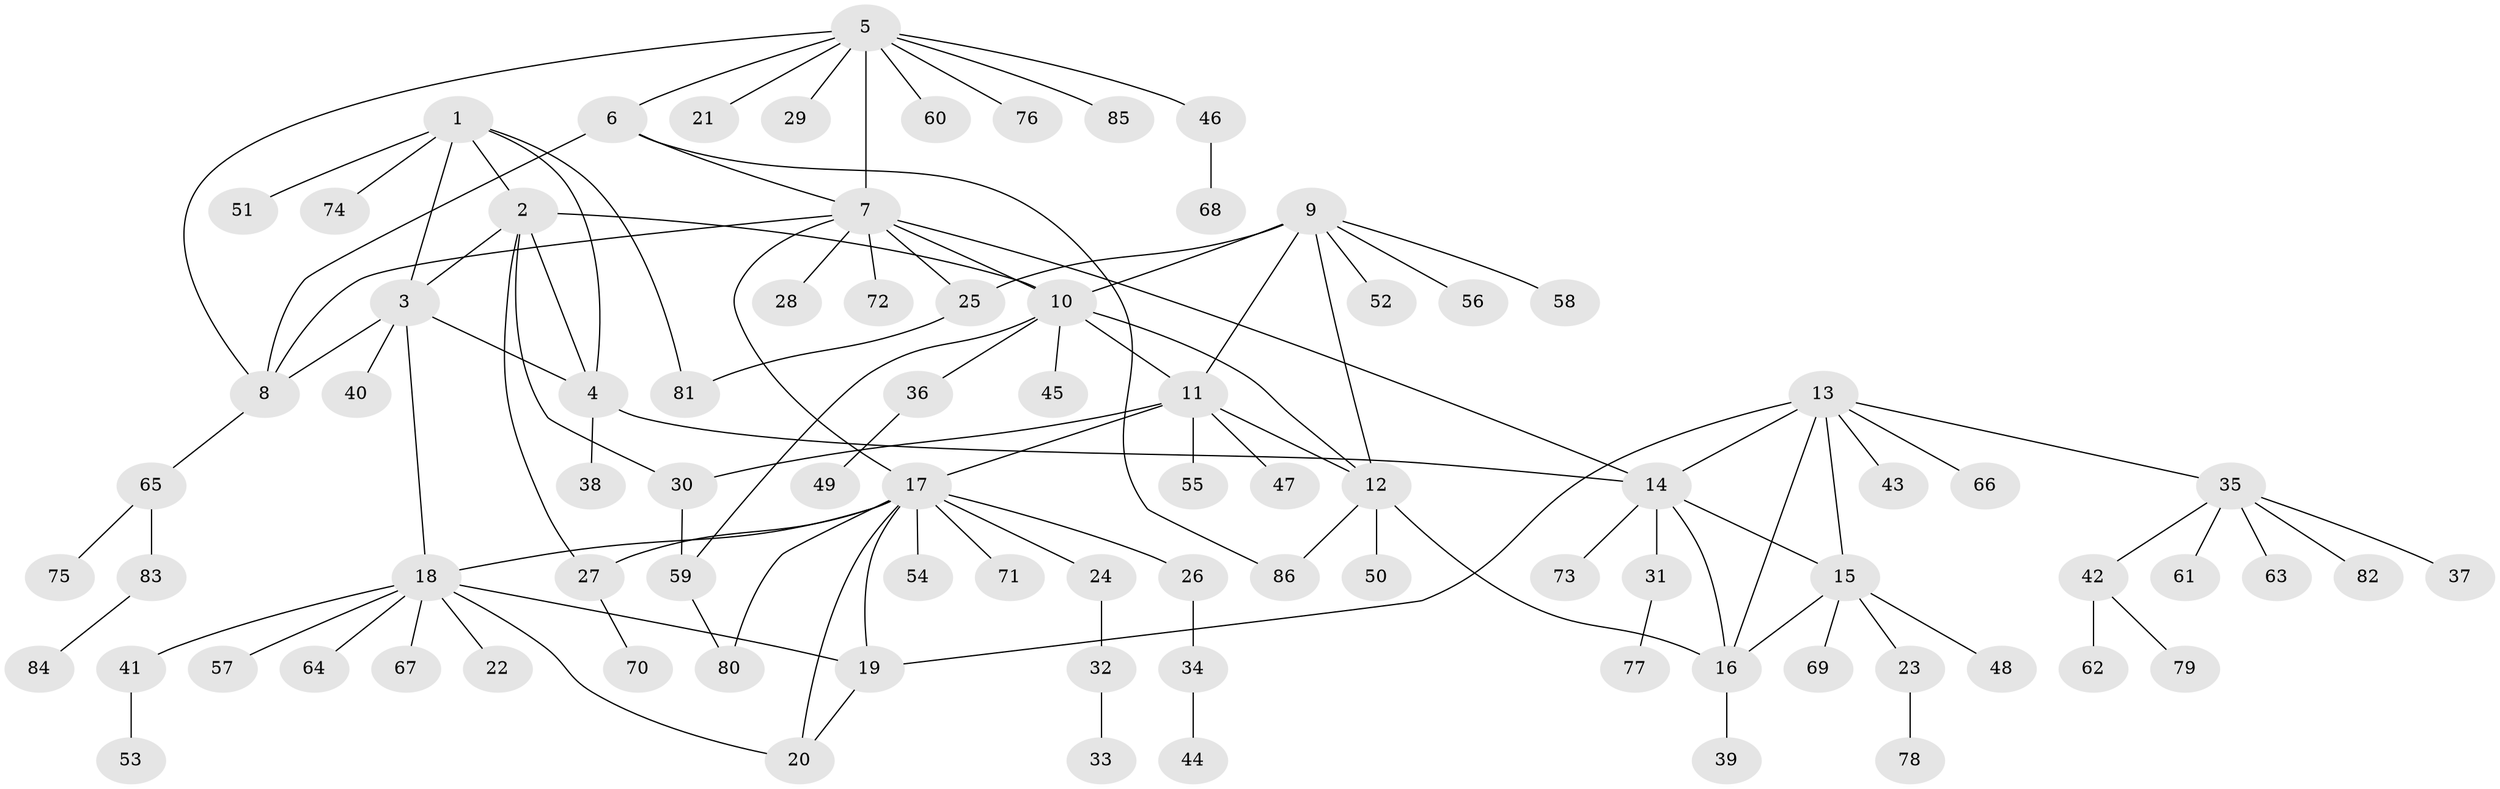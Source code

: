 // coarse degree distribution, {7: 0.01639344262295082, 5: 0.06557377049180328, 8: 0.06557377049180328, 4: 0.03278688524590164, 10: 0.03278688524590164, 6: 0.03278688524590164, 9: 0.01639344262295082, 3: 0.06557377049180328, 1: 0.5901639344262295, 2: 0.08196721311475409}
// Generated by graph-tools (version 1.1) at 2025/42/03/06/25 10:42:14]
// undirected, 86 vertices, 113 edges
graph export_dot {
graph [start="1"]
  node [color=gray90,style=filled];
  1;
  2;
  3;
  4;
  5;
  6;
  7;
  8;
  9;
  10;
  11;
  12;
  13;
  14;
  15;
  16;
  17;
  18;
  19;
  20;
  21;
  22;
  23;
  24;
  25;
  26;
  27;
  28;
  29;
  30;
  31;
  32;
  33;
  34;
  35;
  36;
  37;
  38;
  39;
  40;
  41;
  42;
  43;
  44;
  45;
  46;
  47;
  48;
  49;
  50;
  51;
  52;
  53;
  54;
  55;
  56;
  57;
  58;
  59;
  60;
  61;
  62;
  63;
  64;
  65;
  66;
  67;
  68;
  69;
  70;
  71;
  72;
  73;
  74;
  75;
  76;
  77;
  78;
  79;
  80;
  81;
  82;
  83;
  84;
  85;
  86;
  1 -- 2;
  1 -- 3;
  1 -- 4;
  1 -- 51;
  1 -- 74;
  1 -- 81;
  2 -- 3;
  2 -- 4;
  2 -- 10;
  2 -- 27;
  2 -- 30;
  3 -- 4;
  3 -- 8;
  3 -- 18;
  3 -- 40;
  4 -- 14;
  4 -- 38;
  5 -- 6;
  5 -- 7;
  5 -- 8;
  5 -- 21;
  5 -- 29;
  5 -- 46;
  5 -- 60;
  5 -- 76;
  5 -- 85;
  6 -- 7;
  6 -- 8;
  6 -- 86;
  7 -- 8;
  7 -- 10;
  7 -- 14;
  7 -- 17;
  7 -- 25;
  7 -- 28;
  7 -- 72;
  8 -- 65;
  9 -- 10;
  9 -- 11;
  9 -- 12;
  9 -- 25;
  9 -- 52;
  9 -- 56;
  9 -- 58;
  10 -- 11;
  10 -- 12;
  10 -- 36;
  10 -- 45;
  10 -- 59;
  11 -- 12;
  11 -- 17;
  11 -- 30;
  11 -- 47;
  11 -- 55;
  12 -- 16;
  12 -- 50;
  12 -- 86;
  13 -- 14;
  13 -- 15;
  13 -- 16;
  13 -- 19;
  13 -- 35;
  13 -- 43;
  13 -- 66;
  14 -- 15;
  14 -- 16;
  14 -- 31;
  14 -- 73;
  15 -- 16;
  15 -- 23;
  15 -- 48;
  15 -- 69;
  16 -- 39;
  17 -- 18;
  17 -- 19;
  17 -- 20;
  17 -- 24;
  17 -- 26;
  17 -- 27;
  17 -- 54;
  17 -- 71;
  17 -- 80;
  18 -- 19;
  18 -- 20;
  18 -- 22;
  18 -- 41;
  18 -- 57;
  18 -- 64;
  18 -- 67;
  19 -- 20;
  23 -- 78;
  24 -- 32;
  25 -- 81;
  26 -- 34;
  27 -- 70;
  30 -- 59;
  31 -- 77;
  32 -- 33;
  34 -- 44;
  35 -- 37;
  35 -- 42;
  35 -- 61;
  35 -- 63;
  35 -- 82;
  36 -- 49;
  41 -- 53;
  42 -- 62;
  42 -- 79;
  46 -- 68;
  59 -- 80;
  65 -- 75;
  65 -- 83;
  83 -- 84;
}
